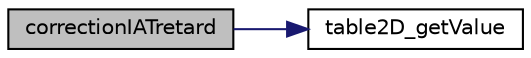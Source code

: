digraph "correctionIATretard"
{
 // LATEX_PDF_SIZE
  edge [fontname="Helvetica",fontsize="10",labelfontname="Helvetica",labelfontsize="10"];
  node [fontname="Helvetica",fontsize="10",shape=record];
  rankdir="LR";
  Node44 [label="correctionIATretard",height=0.2,width=0.4,color="black", fillcolor="grey75", style="filled", fontcolor="black",tooltip=" "];
  Node44 -> Node45 [color="midnightblue",fontsize="10",style="solid",fontname="Helvetica"];
  Node45 [label="table2D_getValue",height=0.2,width=0.4,color="black", fillcolor="white", style="filled",URL="$table_8h.html#a462f96f099a0c20647d0a29e96e2e80c",tooltip=" "];
}
